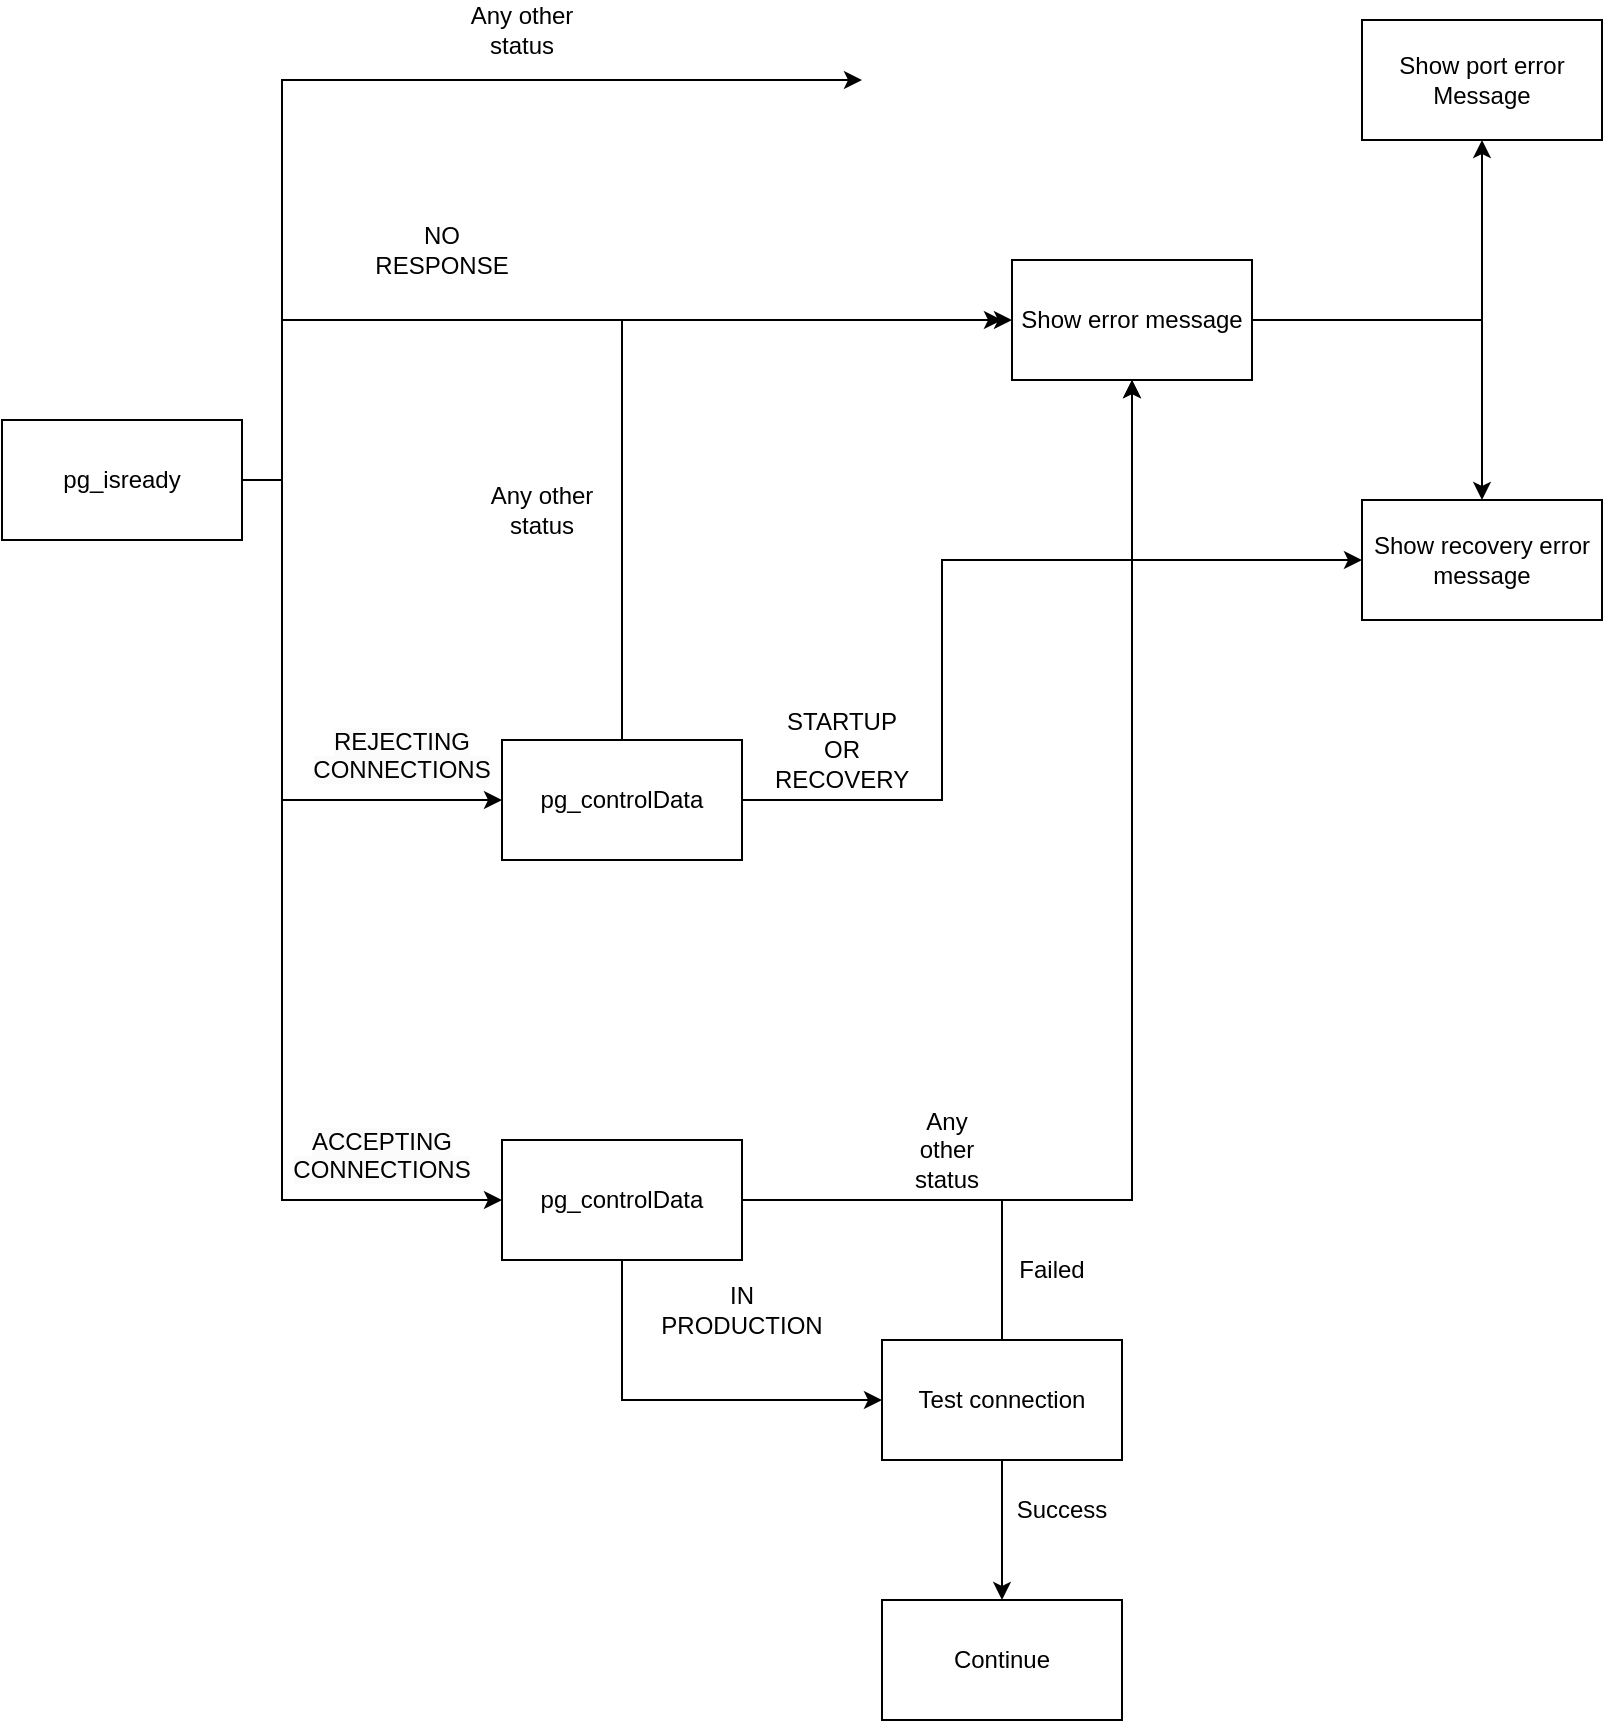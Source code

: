<mxfile version="21.8.2" type="github">
  <diagram name="Page-1" id="2YBvvXClWsGukQMizWep">
    <mxGraphModel dx="1198" dy="1260" grid="1" gridSize="10" guides="1" tooltips="1" connect="1" arrows="1" fold="1" page="1" pageScale="1" pageWidth="850" pageHeight="1100" math="0" shadow="0">
      <root>
        <mxCell id="0" />
        <mxCell id="1" parent="0" />
        <mxCell id="mo36W_z8H2rWPJ4jXxeI-32" value="" style="edgeStyle=orthogonalEdgeStyle;rounded=0;orthogonalLoop=1;jettySize=auto;html=1;entryX=0;entryY=0.5;entryDx=0;entryDy=0;" edge="1" parent="1" source="mo36W_z8H2rWPJ4jXxeI-1" target="mo36W_z8H2rWPJ4jXxeI-12">
          <mxGeometry relative="1" as="geometry">
            <mxPoint x="210" y="400" as="targetPoint" />
            <Array as="points">
              <mxPoint x="150" y="400" />
              <mxPoint x="150" y="760" />
            </Array>
          </mxGeometry>
        </mxCell>
        <mxCell id="mo36W_z8H2rWPJ4jXxeI-1" value="pg_isready" style="rounded=0;whiteSpace=wrap;html=1;" vertex="1" parent="1">
          <mxGeometry x="10" y="370" width="120" height="60" as="geometry" />
        </mxCell>
        <mxCell id="mo36W_z8H2rWPJ4jXxeI-56" value="" style="edgeStyle=orthogonalEdgeStyle;rounded=0;orthogonalLoop=1;jettySize=auto;html=1;entryX=0;entryY=0.5;entryDx=0;entryDy=0;" edge="1" parent="1" source="mo36W_z8H2rWPJ4jXxeI-10" target="mo36W_z8H2rWPJ4jXxeI-49">
          <mxGeometry relative="1" as="geometry">
            <mxPoint x="320" y="320" as="targetPoint" />
            <Array as="points">
              <mxPoint x="320" y="320" />
            </Array>
          </mxGeometry>
        </mxCell>
        <mxCell id="mo36W_z8H2rWPJ4jXxeI-10" value="pg_controlData" style="rounded=0;whiteSpace=wrap;html=1;" vertex="1" parent="1">
          <mxGeometry x="260" y="530" width="120" height="60" as="geometry" />
        </mxCell>
        <mxCell id="mo36W_z8H2rWPJ4jXxeI-37" value="" style="edgeStyle=orthogonalEdgeStyle;rounded=0;orthogonalLoop=1;jettySize=auto;html=1;entryX=0;entryY=0.5;entryDx=0;entryDy=0;exitX=0.5;exitY=1;exitDx=0;exitDy=0;" edge="1" parent="1" source="mo36W_z8H2rWPJ4jXxeI-12" target="mo36W_z8H2rWPJ4jXxeI-17">
          <mxGeometry relative="1" as="geometry">
            <mxPoint x="390" y="760" as="targetPoint" />
          </mxGeometry>
        </mxCell>
        <mxCell id="mo36W_z8H2rWPJ4jXxeI-59" value="" style="edgeStyle=orthogonalEdgeStyle;rounded=0;orthogonalLoop=1;jettySize=auto;html=1;entryX=0.5;entryY=1;entryDx=0;entryDy=0;" edge="1" parent="1" source="mo36W_z8H2rWPJ4jXxeI-12" target="mo36W_z8H2rWPJ4jXxeI-49">
          <mxGeometry relative="1" as="geometry" />
        </mxCell>
        <mxCell id="mo36W_z8H2rWPJ4jXxeI-12" value="pg_controlData" style="rounded=0;whiteSpace=wrap;html=1;" vertex="1" parent="1">
          <mxGeometry x="260" y="730" width="120" height="60" as="geometry" />
        </mxCell>
        <mxCell id="mo36W_z8H2rWPJ4jXxeI-28" value="" style="edgeStyle=orthogonalEdgeStyle;rounded=0;orthogonalLoop=1;jettySize=auto;html=1;" edge="1" parent="1" source="mo36W_z8H2rWPJ4jXxeI-17" target="mo36W_z8H2rWPJ4jXxeI-27">
          <mxGeometry relative="1" as="geometry" />
        </mxCell>
        <mxCell id="mo36W_z8H2rWPJ4jXxeI-60" value="" style="edgeStyle=orthogonalEdgeStyle;rounded=0;orthogonalLoop=1;jettySize=auto;html=1;entryX=0.5;entryY=1;entryDx=0;entryDy=0;" edge="1" parent="1" source="mo36W_z8H2rWPJ4jXxeI-17" target="mo36W_z8H2rWPJ4jXxeI-49">
          <mxGeometry relative="1" as="geometry">
            <Array as="points">
              <mxPoint x="510" y="760" />
              <mxPoint x="575" y="760" />
            </Array>
          </mxGeometry>
        </mxCell>
        <mxCell id="mo36W_z8H2rWPJ4jXxeI-17" value="Test connection" style="whiteSpace=wrap;html=1;rounded=0;" vertex="1" parent="1">
          <mxGeometry x="450" y="830" width="120" height="60" as="geometry" />
        </mxCell>
        <mxCell id="mo36W_z8H2rWPJ4jXxeI-25" value="Show port error Message" style="whiteSpace=wrap;html=1;rounded=0;" vertex="1" parent="1">
          <mxGeometry x="690" y="170" width="120" height="60" as="geometry" />
        </mxCell>
        <mxCell id="mo36W_z8H2rWPJ4jXxeI-27" value="Continue" style="whiteSpace=wrap;html=1;rounded=0;" vertex="1" parent="1">
          <mxGeometry x="450" y="960" width="120" height="60" as="geometry" />
        </mxCell>
        <mxCell id="mo36W_z8H2rWPJ4jXxeI-33" value="Failed" style="text;html=1;strokeColor=none;fillColor=none;align=center;verticalAlign=middle;whiteSpace=wrap;rounded=0;" vertex="1" parent="1">
          <mxGeometry x="505" y="780" width="60" height="30" as="geometry" />
        </mxCell>
        <mxCell id="mo36W_z8H2rWPJ4jXxeI-34" value="Success" style="text;html=1;strokeColor=none;fillColor=none;align=center;verticalAlign=middle;whiteSpace=wrap;rounded=0;" vertex="1" parent="1">
          <mxGeometry x="510" y="900" width="60" height="30" as="geometry" />
        </mxCell>
        <mxCell id="mo36W_z8H2rWPJ4jXxeI-39" value="Any other status" style="text;html=1;strokeColor=none;fillColor=none;align=center;verticalAlign=middle;whiteSpace=wrap;rounded=0;" vertex="1" parent="1">
          <mxGeometry x="460" y="720" width="45" height="30" as="geometry" />
        </mxCell>
        <mxCell id="mo36W_z8H2rWPJ4jXxeI-40" value="IN PRODUCTION" style="text;html=1;strokeColor=none;fillColor=none;align=center;verticalAlign=middle;whiteSpace=wrap;rounded=0;" vertex="1" parent="1">
          <mxGeometry x="350" y="800" width="60" height="30" as="geometry" />
        </mxCell>
        <mxCell id="mo36W_z8H2rWPJ4jXxeI-44" value="" style="endArrow=classic;html=1;rounded=0;exitX=1;exitY=0.5;exitDx=0;exitDy=0;entryX=0;entryY=0.5;entryDx=0;entryDy=0;" edge="1" parent="1" source="mo36W_z8H2rWPJ4jXxeI-1" target="mo36W_z8H2rWPJ4jXxeI-10">
          <mxGeometry width="50" height="50" relative="1" as="geometry">
            <mxPoint x="460" y="640" as="sourcePoint" />
            <mxPoint x="510" y="590" as="targetPoint" />
            <Array as="points">
              <mxPoint x="150" y="400" />
              <mxPoint x="150" y="560" />
            </Array>
          </mxGeometry>
        </mxCell>
        <mxCell id="mo36W_z8H2rWPJ4jXxeI-46" value="&#xa;&lt;span style=&quot;color: rgb(0, 0, 0); font-family: Helvetica; font-size: 12px; font-style: normal; font-variant-ligatures: normal; font-variant-caps: normal; font-weight: 400; letter-spacing: normal; orphans: 2; text-align: center; text-indent: 0px; text-transform: none; widows: 2; word-spacing: 0px; -webkit-text-stroke-width: 0px; background-color: rgb(251, 251, 251); text-decoration-thickness: initial; text-decoration-style: initial; text-decoration-color: initial; float: none; display: inline !important;&quot;&gt;ACCEPTING CONNECTIONS&lt;/span&gt;&#xa;&#xa;" style="text;html=1;strokeColor=none;fillColor=none;align=center;verticalAlign=middle;whiteSpace=wrap;rounded=0;" vertex="1" parent="1">
          <mxGeometry x="170" y="730" width="60" height="30" as="geometry" />
        </mxCell>
        <mxCell id="mo36W_z8H2rWPJ4jXxeI-47" value="&#xa;&lt;span style=&quot;color: rgb(0, 0, 0); font-family: Helvetica; font-size: 12px; font-style: normal; font-variant-ligatures: normal; font-variant-caps: normal; font-weight: 400; letter-spacing: normal; orphans: 2; text-align: center; text-indent: 0px; text-transform: none; widows: 2; word-spacing: 0px; -webkit-text-stroke-width: 0px; background-color: rgb(251, 251, 251); text-decoration-thickness: initial; text-decoration-style: initial; text-decoration-color: initial; float: none; display: inline !important;&quot;&gt;REJECTING CONNECTIONS&lt;/span&gt;&#xa;&#xa;" style="text;html=1;strokeColor=none;fillColor=none;align=center;verticalAlign=middle;whiteSpace=wrap;rounded=0;" vertex="1" parent="1">
          <mxGeometry x="180" y="530" width="60" height="30" as="geometry" />
        </mxCell>
        <mxCell id="mo36W_z8H2rWPJ4jXxeI-48" value="Show recovery error message" style="whiteSpace=wrap;html=1;rounded=0;" vertex="1" parent="1">
          <mxGeometry x="690" y="410" width="120" height="60" as="geometry" />
        </mxCell>
        <mxCell id="mo36W_z8H2rWPJ4jXxeI-52" value="" style="edgeStyle=orthogonalEdgeStyle;rounded=0;orthogonalLoop=1;jettySize=auto;html=1;" edge="1" parent="1" source="mo36W_z8H2rWPJ4jXxeI-49" target="mo36W_z8H2rWPJ4jXxeI-48">
          <mxGeometry relative="1" as="geometry" />
        </mxCell>
        <mxCell id="mo36W_z8H2rWPJ4jXxeI-49" value="Show error message" style="whiteSpace=wrap;html=1;rounded=0;" vertex="1" parent="1">
          <mxGeometry x="515" y="290" width="120" height="60" as="geometry" />
        </mxCell>
        <mxCell id="mo36W_z8H2rWPJ4jXxeI-53" value="" style="endArrow=classic;html=1;rounded=0;exitX=1;exitY=0.5;exitDx=0;exitDy=0;entryX=0.5;entryY=1;entryDx=0;entryDy=0;" edge="1" parent="1" source="mo36W_z8H2rWPJ4jXxeI-49" target="mo36W_z8H2rWPJ4jXxeI-25">
          <mxGeometry width="50" height="50" relative="1" as="geometry">
            <mxPoint x="460" y="640" as="sourcePoint" />
            <mxPoint x="510" y="590" as="targetPoint" />
            <Array as="points">
              <mxPoint x="660" y="320" />
              <mxPoint x="750" y="320" />
            </Array>
          </mxGeometry>
        </mxCell>
        <mxCell id="mo36W_z8H2rWPJ4jXxeI-54" value="" style="endArrow=classic;html=1;rounded=0;exitX=1;exitY=0.5;exitDx=0;exitDy=0;entryX=0;entryY=0.5;entryDx=0;entryDy=0;" edge="1" parent="1" source="mo36W_z8H2rWPJ4jXxeI-10" target="mo36W_z8H2rWPJ4jXxeI-48">
          <mxGeometry width="50" height="50" relative="1" as="geometry">
            <mxPoint x="460" y="640" as="sourcePoint" />
            <mxPoint x="510" y="590" as="targetPoint" />
            <Array as="points">
              <mxPoint x="480" y="560" />
              <mxPoint x="480" y="440" />
            </Array>
          </mxGeometry>
        </mxCell>
        <mxCell id="mo36W_z8H2rWPJ4jXxeI-57" value="STARTUP OR RECOVERY" style="text;html=1;strokeColor=none;fillColor=none;align=center;verticalAlign=middle;whiteSpace=wrap;rounded=0;" vertex="1" parent="1">
          <mxGeometry x="400" y="520" width="60" height="30" as="geometry" />
        </mxCell>
        <mxCell id="mo36W_z8H2rWPJ4jXxeI-58" value="Any other status" style="text;html=1;strokeColor=none;fillColor=none;align=center;verticalAlign=middle;whiteSpace=wrap;rounded=0;" vertex="1" parent="1">
          <mxGeometry x="250" y="400" width="60" height="30" as="geometry" />
        </mxCell>
        <mxCell id="mo36W_z8H2rWPJ4jXxeI-61" value="" style="endArrow=classic;html=1;rounded=0;exitX=1;exitY=0.5;exitDx=0;exitDy=0;" edge="1" parent="1" source="mo36W_z8H2rWPJ4jXxeI-1">
          <mxGeometry width="50" height="50" relative="1" as="geometry">
            <mxPoint x="460" y="640" as="sourcePoint" />
            <mxPoint x="510" y="320" as="targetPoint" />
            <Array as="points">
              <mxPoint x="150" y="400" />
              <mxPoint x="150" y="320" />
            </Array>
          </mxGeometry>
        </mxCell>
        <mxCell id="mo36W_z8H2rWPJ4jXxeI-63" value="NO RESPONSE" style="text;html=1;strokeColor=none;fillColor=none;align=center;verticalAlign=middle;whiteSpace=wrap;rounded=0;" vertex="1" parent="1">
          <mxGeometry x="200" y="270" width="60" height="30" as="geometry" />
        </mxCell>
        <mxCell id="mo36W_z8H2rWPJ4jXxeI-64" value="" style="endArrow=classic;html=1;rounded=0;exitX=1;exitY=0.5;exitDx=0;exitDy=0;" edge="1" parent="1" source="mo36W_z8H2rWPJ4jXxeI-1">
          <mxGeometry width="50" height="50" relative="1" as="geometry">
            <mxPoint x="460" y="640" as="sourcePoint" />
            <mxPoint x="440" y="200" as="targetPoint" />
            <Array as="points">
              <mxPoint x="150" y="400" />
              <mxPoint x="150" y="200" />
              <mxPoint x="320" y="200" />
            </Array>
          </mxGeometry>
        </mxCell>
        <mxCell id="mo36W_z8H2rWPJ4jXxeI-65" value="Any other status" style="text;html=1;strokeColor=none;fillColor=none;align=center;verticalAlign=middle;whiteSpace=wrap;rounded=0;" vertex="1" parent="1">
          <mxGeometry x="240" y="160" width="60" height="30" as="geometry" />
        </mxCell>
      </root>
    </mxGraphModel>
  </diagram>
</mxfile>

